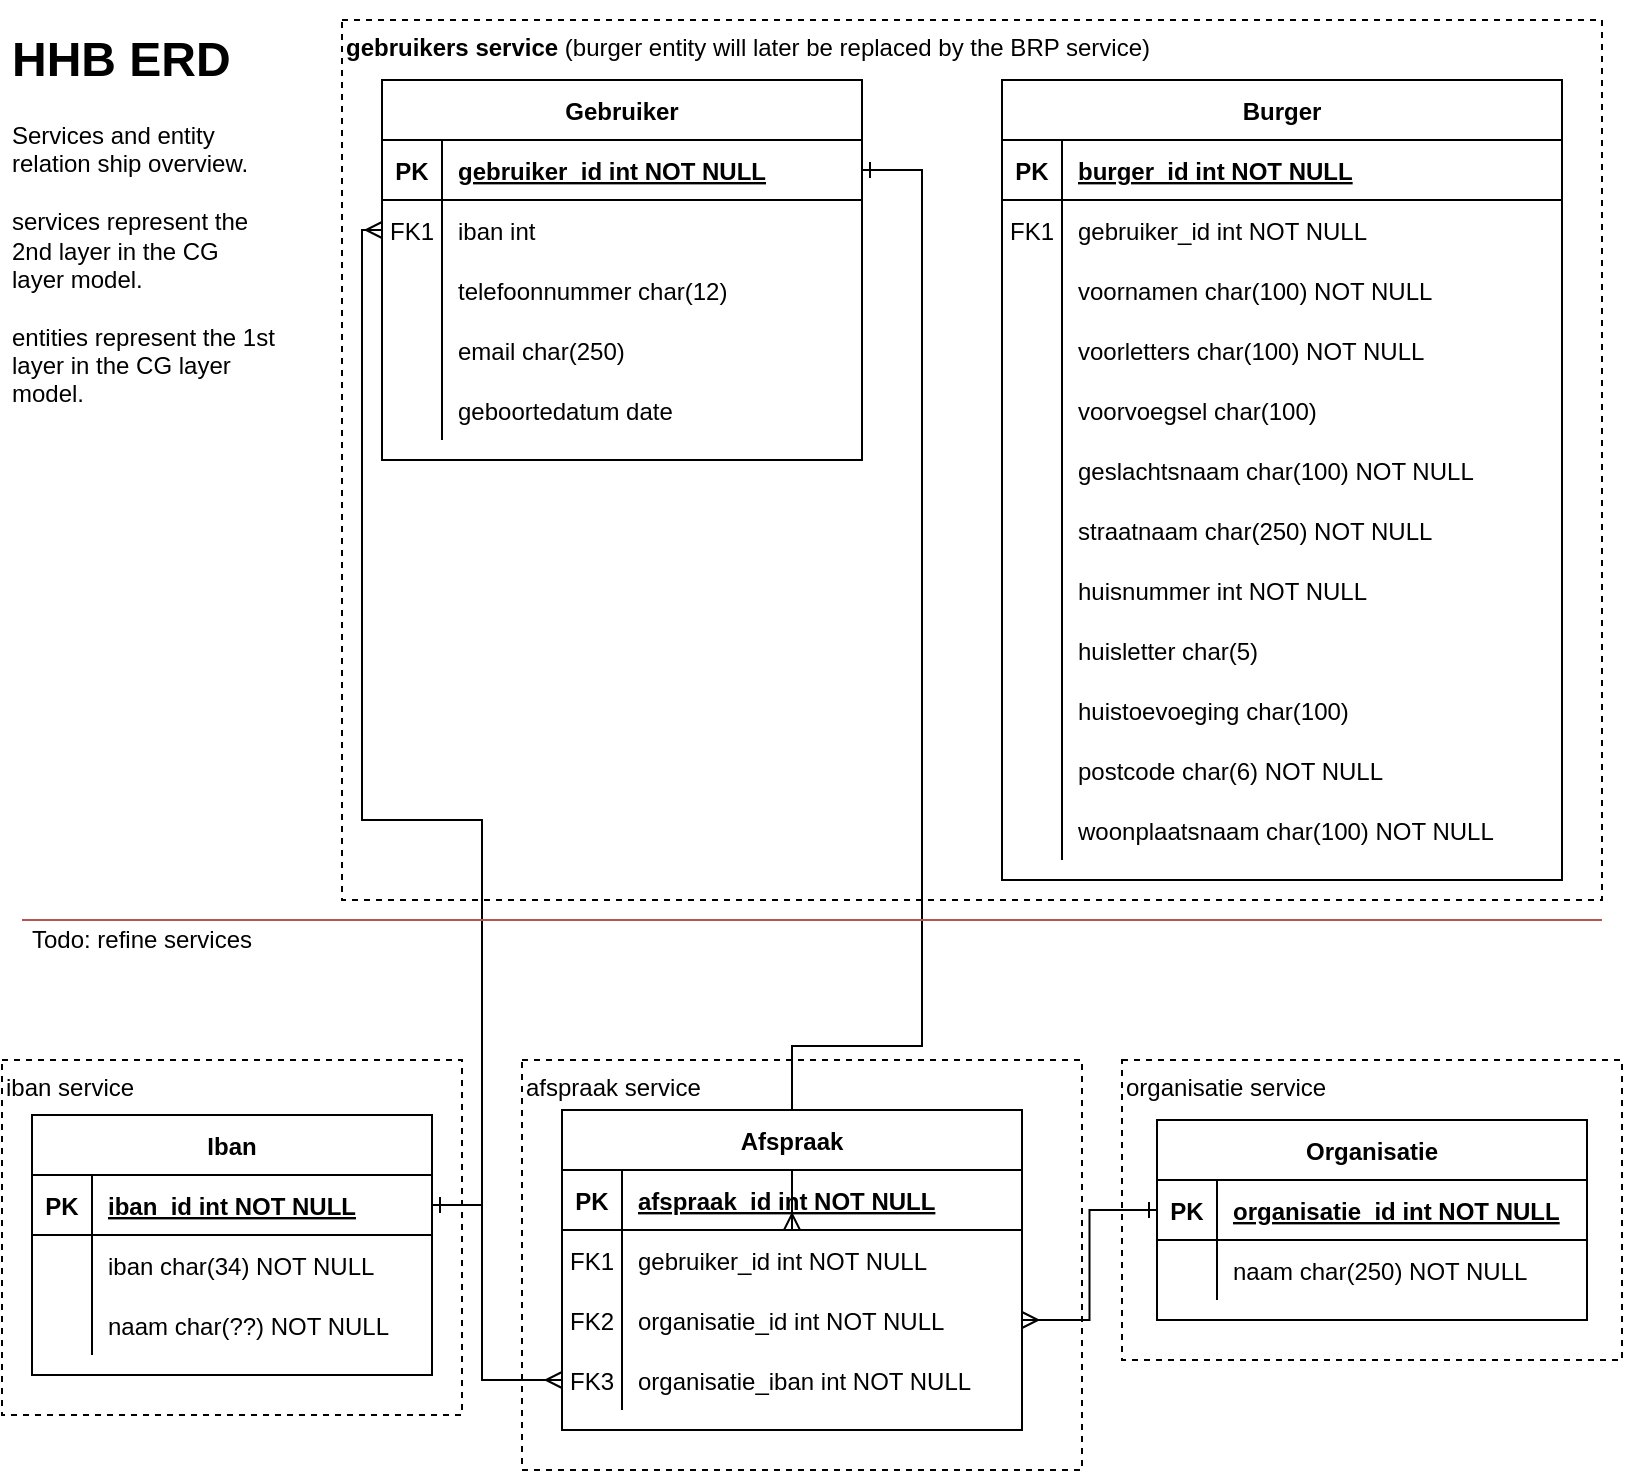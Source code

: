 <mxfile version="13.6.5">
    <diagram id="R2lEEEUBdFMjLlhIrx00" name="Page-1">
        <mxGraphModel dx="2228" dy="1733" grid="1" gridSize="10" guides="1" tooltips="1" connect="1" arrows="1" fold="1" page="1" pageScale="1" pageWidth="850" pageHeight="1100" math="0" shadow="0" extFonts="Permanent Marker^https://fonts.googleapis.com/css?family=Permanent+Marker">
            <root>
                <mxCell id="0"/>
                <mxCell id="1" parent="0"/>
                <mxCell id="XqIFykhKaimXrxazFcBB-3" value="afspraak&amp;nbsp;service" style="rounded=0;whiteSpace=wrap;html=1;align=left;fillColor=none;verticalAlign=top;dashed=1;" parent="1" vertex="1">
                    <mxGeometry x="-580" y="-560" width="280" height="205" as="geometry"/>
                </mxCell>
                <mxCell id="XqIFykhKaimXrxazFcBB-2" value="organisatie&amp;nbsp;service" style="rounded=0;whiteSpace=wrap;html=1;align=left;fillColor=none;verticalAlign=top;dashed=1;" parent="1" vertex="1">
                    <mxGeometry x="-280" y="-560" width="250" height="150" as="geometry"/>
                </mxCell>
                <mxCell id="XqIFykhKaimXrxazFcBB-1" value="&lt;b&gt;gebruikers&amp;nbsp;service &lt;/b&gt;(burger entity will later be replaced by the BRP service)" style="rounded=0;whiteSpace=wrap;html=1;align=left;fillColor=none;verticalAlign=top;dashed=1;" parent="1" vertex="1">
                    <mxGeometry x="-670" y="-1080" width="630" height="440" as="geometry"/>
                </mxCell>
                <mxCell id="RH9Z0IbQgSgg3mMqHIIC-17" style="edgeStyle=orthogonalEdgeStyle;rounded=0;orthogonalLoop=1;jettySize=auto;html=1;endArrow=ERone;endFill=0;startArrow=ERmany;startFill=0;exitX=0;exitY=0.5;exitDx=0;exitDy=0;entryX=1;entryY=0.5;entryDx=0;entryDy=0;" parent="1" source="RH9Z0IbQgSgg3mMqHIIC-14" target="RH9Z0IbQgSgg3mMqHIIC-2" edge="1">
                    <mxGeometry relative="1" as="geometry">
                        <Array as="points">
                            <mxPoint x="-660" y="-975"/>
                            <mxPoint x="-660" y="-680"/>
                            <mxPoint x="-600" y="-680"/>
                            <mxPoint x="-600" y="-487"/>
                        </Array>
                    </mxGeometry>
                </mxCell>
                <mxCell id="RH9Z0IbQgSgg3mMqHIIC-71" style="edgeStyle=orthogonalEdgeStyle;rounded=0;orthogonalLoop=1;jettySize=auto;html=1;startArrow=ERmany;startFill=0;endArrow=ERone;endFill=0;" parent="1" source="RH9Z0IbQgSgg3mMqHIIC-52" target="RH9Z0IbQgSgg3mMqHIIC-59" edge="1">
                    <mxGeometry relative="1" as="geometry"/>
                </mxCell>
                <mxCell id="RH9Z0IbQgSgg3mMqHIIC-72" style="edgeStyle=orthogonalEdgeStyle;rounded=0;orthogonalLoop=1;jettySize=auto;html=1;startArrow=ERmany;startFill=0;endArrow=ERone;endFill=0;entryX=1;entryY=0.5;entryDx=0;entryDy=0;exitX=0;exitY=0.5;exitDx=0;exitDy=0;" parent="1" source="RH9Z0IbQgSgg3mMqHIIC-55" target="RH9Z0IbQgSgg3mMqHIIC-2" edge="1">
                    <mxGeometry relative="1" as="geometry">
                        <Array as="points">
                            <mxPoint x="-600" y="-399.5"/>
                            <mxPoint x="-600" y="-487.5"/>
                        </Array>
                    </mxGeometry>
                </mxCell>
                <mxCell id="RH9Z0IbQgSgg3mMqHIIC-74" style="edgeStyle=orthogonalEdgeStyle;rounded=0;orthogonalLoop=1;jettySize=auto;html=1;startArrow=ERone;startFill=0;endArrow=ERmany;endFill=0;" parent="1" source="C-vyLk0tnHw3VtMMgP7b-24" target="RH9Z0IbQgSgg3mMqHIIC-49" edge="1">
                    <mxGeometry relative="1" as="geometry">
                        <Array as="points">
                            <mxPoint x="-380" y="-1005"/>
                            <mxPoint x="-380" y="-567"/>
                            <mxPoint x="-445" y="-567"/>
                        </Array>
                    </mxGeometry>
                </mxCell>
                <mxCell id="XqIFykhKaimXrxazFcBB-4" value="iban service" style="rounded=0;whiteSpace=wrap;html=1;align=left;fillColor=none;verticalAlign=top;dashed=1;" parent="1" vertex="1">
                    <mxGeometry x="-840" y="-560" width="230" height="177.5" as="geometry"/>
                </mxCell>
                <mxCell id="XqIFykhKaimXrxazFcBB-6" value="&lt;h1&gt;HHB ERD&lt;/h1&gt;&lt;div&gt;Services and entity relation ship overview.&lt;/div&gt;&lt;div&gt;&lt;br&gt;&lt;/div&gt;&lt;div&gt;services represent the 2nd layer in the CG layer model.&lt;/div&gt;&lt;div&gt;&lt;br&gt;&lt;/div&gt;&lt;div&gt;entities represent the 1st layer in the CG layer model.&lt;/div&gt;&lt;p&gt;&lt;br&gt;&lt;/p&gt;" style="text;html=1;strokeColor=none;fillColor=none;spacing=5;spacingTop=-20;whiteSpace=wrap;overflow=hidden;rounded=0;dashed=1;" parent="1" vertex="1">
                    <mxGeometry x="-840" y="-1080" width="140" height="210" as="geometry"/>
                </mxCell>
                <mxCell id="C-vyLk0tnHw3VtMMgP7b-2" value="Burger" style="shape=table;startSize=30;container=1;collapsible=1;childLayout=tableLayout;fixedRows=1;rowLines=0;fontStyle=1;align=center;resizeLast=1;" parent="1" vertex="1">
                    <mxGeometry x="-340" y="-1050" width="280" height="400" as="geometry"/>
                </mxCell>
                <mxCell id="C-vyLk0tnHw3VtMMgP7b-3" value="" style="shape=partialRectangle;collapsible=0;dropTarget=0;pointerEvents=0;fillColor=none;points=[[0,0.5],[1,0.5]];portConstraint=eastwest;top=0;left=0;right=0;bottom=1;" parent="C-vyLk0tnHw3VtMMgP7b-2" vertex="1">
                    <mxGeometry y="30" width="280" height="30" as="geometry"/>
                </mxCell>
                <mxCell id="C-vyLk0tnHw3VtMMgP7b-4" value="PK" style="shape=partialRectangle;overflow=hidden;connectable=0;fillColor=none;top=0;left=0;bottom=0;right=0;fontStyle=1;" parent="C-vyLk0tnHw3VtMMgP7b-3" vertex="1">
                    <mxGeometry width="30" height="30" as="geometry"/>
                </mxCell>
                <mxCell id="C-vyLk0tnHw3VtMMgP7b-5" value="burger_id int NOT NULL" style="shape=partialRectangle;overflow=hidden;connectable=0;fillColor=none;top=0;left=0;bottom=0;right=0;align=left;spacingLeft=6;fontStyle=5;" parent="C-vyLk0tnHw3VtMMgP7b-3" vertex="1">
                    <mxGeometry x="30" width="250" height="30" as="geometry"/>
                </mxCell>
                <mxCell id="7" style="shape=partialRectangle;collapsible=0;dropTarget=0;pointerEvents=0;fillColor=none;points=[[0,0.5],[1,0.5]];portConstraint=eastwest;top=0;left=0;right=0;bottom=0;" vertex="1" parent="C-vyLk0tnHw3VtMMgP7b-2">
                    <mxGeometry y="60" width="280" height="30" as="geometry"/>
                </mxCell>
                <mxCell id="8" value="FK1" style="shape=partialRectangle;overflow=hidden;connectable=0;fillColor=none;top=0;left=0;bottom=0;right=0;" vertex="1" parent="7">
                    <mxGeometry width="30" height="30" as="geometry"/>
                </mxCell>
                <mxCell id="9" value="gebruiker_id int NOT NULL" style="shape=partialRectangle;overflow=hidden;connectable=0;fillColor=none;top=0;left=0;bottom=0;right=0;align=left;spacingLeft=6;" vertex="1" parent="7">
                    <mxGeometry x="30" width="250" height="30" as="geometry"/>
                </mxCell>
                <mxCell id="RH9Z0IbQgSgg3mMqHIIC-18" style="shape=partialRectangle;collapsible=0;dropTarget=0;pointerEvents=0;fillColor=none;points=[[0,0.5],[1,0.5]];portConstraint=eastwest;top=0;left=0;right=0;bottom=0;" parent="C-vyLk0tnHw3VtMMgP7b-2" vertex="1">
                    <mxGeometry y="90" width="280" height="30" as="geometry"/>
                </mxCell>
                <mxCell id="RH9Z0IbQgSgg3mMqHIIC-19" style="shape=partialRectangle;overflow=hidden;connectable=0;fillColor=none;top=0;left=0;bottom=0;right=0;" parent="RH9Z0IbQgSgg3mMqHIIC-18" vertex="1">
                    <mxGeometry width="30" height="30" as="geometry"/>
                </mxCell>
                <mxCell id="RH9Z0IbQgSgg3mMqHIIC-20" value="voornamen char(100) NOT NULL" style="shape=partialRectangle;overflow=hidden;connectable=0;fillColor=none;top=0;left=0;bottom=0;right=0;align=left;spacingLeft=6;" parent="RH9Z0IbQgSgg3mMqHIIC-18" vertex="1">
                    <mxGeometry x="30" width="250" height="30" as="geometry"/>
                </mxCell>
                <mxCell id="XqIFykhKaimXrxazFcBB-24" style="shape=partialRectangle;collapsible=0;dropTarget=0;pointerEvents=0;fillColor=none;points=[[0,0.5],[1,0.5]];portConstraint=eastwest;top=0;left=0;right=0;bottom=0;" parent="C-vyLk0tnHw3VtMMgP7b-2" vertex="1">
                    <mxGeometry y="120" width="280" height="30" as="geometry"/>
                </mxCell>
                <mxCell id="XqIFykhKaimXrxazFcBB-25" style="shape=partialRectangle;overflow=hidden;connectable=0;fillColor=none;top=0;left=0;bottom=0;right=0;" parent="XqIFykhKaimXrxazFcBB-24" vertex="1">
                    <mxGeometry width="30" height="30" as="geometry"/>
                </mxCell>
                <mxCell id="XqIFykhKaimXrxazFcBB-26" value="voorletters char(100) NOT NULL" style="shape=partialRectangle;overflow=hidden;connectable=0;fillColor=none;top=0;left=0;bottom=0;right=0;align=left;spacingLeft=6;" parent="XqIFykhKaimXrxazFcBB-24" vertex="1">
                    <mxGeometry x="30" width="250" height="30" as="geometry"/>
                </mxCell>
                <mxCell id="RH9Z0IbQgSgg3mMqHIIC-21" style="shape=partialRectangle;collapsible=0;dropTarget=0;pointerEvents=0;fillColor=none;points=[[0,0.5],[1,0.5]];portConstraint=eastwest;top=0;left=0;right=0;bottom=0;" parent="C-vyLk0tnHw3VtMMgP7b-2" vertex="1">
                    <mxGeometry y="150" width="280" height="30" as="geometry"/>
                </mxCell>
                <mxCell id="RH9Z0IbQgSgg3mMqHIIC-22" style="shape=partialRectangle;overflow=hidden;connectable=0;fillColor=none;top=0;left=0;bottom=0;right=0;" parent="RH9Z0IbQgSgg3mMqHIIC-21" vertex="1">
                    <mxGeometry width="30" height="30" as="geometry"/>
                </mxCell>
                <mxCell id="RH9Z0IbQgSgg3mMqHIIC-23" value="voorvoegsel char(100) " style="shape=partialRectangle;overflow=hidden;connectable=0;fillColor=none;top=0;left=0;bottom=0;right=0;align=left;spacingLeft=6;" parent="RH9Z0IbQgSgg3mMqHIIC-21" vertex="1">
                    <mxGeometry x="30" width="250" height="30" as="geometry"/>
                </mxCell>
                <mxCell id="XqIFykhKaimXrxazFcBB-27" style="shape=partialRectangle;collapsible=0;dropTarget=0;pointerEvents=0;fillColor=none;points=[[0,0.5],[1,0.5]];portConstraint=eastwest;top=0;left=0;right=0;bottom=0;" parent="C-vyLk0tnHw3VtMMgP7b-2" vertex="1">
                    <mxGeometry y="180" width="280" height="30" as="geometry"/>
                </mxCell>
                <mxCell id="XqIFykhKaimXrxazFcBB-28" style="shape=partialRectangle;overflow=hidden;connectable=0;fillColor=none;top=0;left=0;bottom=0;right=0;" parent="XqIFykhKaimXrxazFcBB-27" vertex="1">
                    <mxGeometry width="30" height="30" as="geometry"/>
                </mxCell>
                <mxCell id="XqIFykhKaimXrxazFcBB-29" value="geslachtsnaam char(100) NOT NULL" style="shape=partialRectangle;overflow=hidden;connectable=0;fillColor=none;top=0;left=0;bottom=0;right=0;align=left;spacingLeft=6;" parent="XqIFykhKaimXrxazFcBB-27" vertex="1">
                    <mxGeometry x="30" width="250" height="30" as="geometry"/>
                </mxCell>
                <mxCell id="RH9Z0IbQgSgg3mMqHIIC-24" style="shape=partialRectangle;collapsible=0;dropTarget=0;pointerEvents=0;fillColor=none;points=[[0,0.5],[1,0.5]];portConstraint=eastwest;top=0;left=0;right=0;bottom=0;" parent="C-vyLk0tnHw3VtMMgP7b-2" vertex="1">
                    <mxGeometry y="210" width="280" height="30" as="geometry"/>
                </mxCell>
                <mxCell id="RH9Z0IbQgSgg3mMqHIIC-25" value="" style="shape=partialRectangle;overflow=hidden;connectable=0;fillColor=none;top=0;left=0;bottom=0;right=0;" parent="RH9Z0IbQgSgg3mMqHIIC-24" vertex="1">
                    <mxGeometry width="30" height="30" as="geometry"/>
                </mxCell>
                <mxCell id="RH9Z0IbQgSgg3mMqHIIC-26" value="straatnaam char(250) NOT NULL" style="shape=partialRectangle;overflow=hidden;connectable=0;fillColor=none;top=0;left=0;bottom=0;right=0;align=left;spacingLeft=6;" parent="RH9Z0IbQgSgg3mMqHIIC-24" vertex="1">
                    <mxGeometry x="30" width="250" height="30" as="geometry"/>
                </mxCell>
                <mxCell id="XqIFykhKaimXrxazFcBB-30" style="shape=partialRectangle;collapsible=0;dropTarget=0;pointerEvents=0;fillColor=none;points=[[0,0.5],[1,0.5]];portConstraint=eastwest;top=0;left=0;right=0;bottom=0;" parent="C-vyLk0tnHw3VtMMgP7b-2" vertex="1">
                    <mxGeometry y="240" width="280" height="30" as="geometry"/>
                </mxCell>
                <mxCell id="XqIFykhKaimXrxazFcBB-31" style="shape=partialRectangle;overflow=hidden;connectable=0;fillColor=none;top=0;left=0;bottom=0;right=0;" parent="XqIFykhKaimXrxazFcBB-30" vertex="1">
                    <mxGeometry width="30" height="30" as="geometry"/>
                </mxCell>
                <mxCell id="XqIFykhKaimXrxazFcBB-32" value="huisnummer int NOT NULL" style="shape=partialRectangle;overflow=hidden;connectable=0;fillColor=none;top=0;left=0;bottom=0;right=0;align=left;spacingLeft=6;" parent="XqIFykhKaimXrxazFcBB-30" vertex="1">
                    <mxGeometry x="30" width="250" height="30" as="geometry"/>
                </mxCell>
                <mxCell id="XqIFykhKaimXrxazFcBB-33" style="shape=partialRectangle;collapsible=0;dropTarget=0;pointerEvents=0;fillColor=none;points=[[0,0.5],[1,0.5]];portConstraint=eastwest;top=0;left=0;right=0;bottom=0;" parent="C-vyLk0tnHw3VtMMgP7b-2" vertex="1">
                    <mxGeometry y="270" width="280" height="30" as="geometry"/>
                </mxCell>
                <mxCell id="XqIFykhKaimXrxazFcBB-34" style="shape=partialRectangle;overflow=hidden;connectable=0;fillColor=none;top=0;left=0;bottom=0;right=0;" parent="XqIFykhKaimXrxazFcBB-33" vertex="1">
                    <mxGeometry width="30" height="30" as="geometry"/>
                </mxCell>
                <mxCell id="XqIFykhKaimXrxazFcBB-35" value="huisletter char(5)" style="shape=partialRectangle;overflow=hidden;connectable=0;fillColor=none;top=0;left=0;bottom=0;right=0;align=left;spacingLeft=6;" parent="XqIFykhKaimXrxazFcBB-33" vertex="1">
                    <mxGeometry x="30" width="250" height="30" as="geometry"/>
                </mxCell>
                <mxCell id="XqIFykhKaimXrxazFcBB-36" style="shape=partialRectangle;collapsible=0;dropTarget=0;pointerEvents=0;fillColor=none;points=[[0,0.5],[1,0.5]];portConstraint=eastwest;top=0;left=0;right=0;bottom=0;" parent="C-vyLk0tnHw3VtMMgP7b-2" vertex="1">
                    <mxGeometry y="300" width="280" height="30" as="geometry"/>
                </mxCell>
                <mxCell id="XqIFykhKaimXrxazFcBB-37" style="shape=partialRectangle;overflow=hidden;connectable=0;fillColor=none;top=0;left=0;bottom=0;right=0;" parent="XqIFykhKaimXrxazFcBB-36" vertex="1">
                    <mxGeometry width="30" height="30" as="geometry"/>
                </mxCell>
                <mxCell id="XqIFykhKaimXrxazFcBB-38" value="huistoevoeging char(100)" style="shape=partialRectangle;overflow=hidden;connectable=0;fillColor=none;top=0;left=0;bottom=0;right=0;align=left;spacingLeft=6;" parent="XqIFykhKaimXrxazFcBB-36" vertex="1">
                    <mxGeometry x="30" width="250" height="30" as="geometry"/>
                </mxCell>
                <mxCell id="RH9Z0IbQgSgg3mMqHIIC-27" style="shape=partialRectangle;collapsible=0;dropTarget=0;pointerEvents=0;fillColor=none;points=[[0,0.5],[1,0.5]];portConstraint=eastwest;top=0;left=0;right=0;bottom=0;" parent="C-vyLk0tnHw3VtMMgP7b-2" vertex="1">
                    <mxGeometry y="330" width="280" height="30" as="geometry"/>
                </mxCell>
                <mxCell id="RH9Z0IbQgSgg3mMqHIIC-28" style="shape=partialRectangle;overflow=hidden;connectable=0;fillColor=none;top=0;left=0;bottom=0;right=0;" parent="RH9Z0IbQgSgg3mMqHIIC-27" vertex="1">
                    <mxGeometry width="30" height="30" as="geometry"/>
                </mxCell>
                <mxCell id="RH9Z0IbQgSgg3mMqHIIC-29" value="postcode char(6) NOT NULL" style="shape=partialRectangle;overflow=hidden;connectable=0;fillColor=none;top=0;left=0;bottom=0;right=0;align=left;spacingLeft=6;" parent="RH9Z0IbQgSgg3mMqHIIC-27" vertex="1">
                    <mxGeometry x="30" width="250" height="30" as="geometry"/>
                </mxCell>
                <mxCell id="RH9Z0IbQgSgg3mMqHIIC-30" style="shape=partialRectangle;collapsible=0;dropTarget=0;pointerEvents=0;fillColor=none;points=[[0,0.5],[1,0.5]];portConstraint=eastwest;top=0;left=0;right=0;bottom=0;" parent="C-vyLk0tnHw3VtMMgP7b-2" vertex="1">
                    <mxGeometry y="360" width="280" height="30" as="geometry"/>
                </mxCell>
                <mxCell id="RH9Z0IbQgSgg3mMqHIIC-31" style="shape=partialRectangle;overflow=hidden;connectable=0;fillColor=none;top=0;left=0;bottom=0;right=0;" parent="RH9Z0IbQgSgg3mMqHIIC-30" vertex="1">
                    <mxGeometry width="30" height="30" as="geometry"/>
                </mxCell>
                <mxCell id="RH9Z0IbQgSgg3mMqHIIC-32" value="woonplaatsnaam char(100) NOT NULL" style="shape=partialRectangle;overflow=hidden;connectable=0;fillColor=none;top=0;left=0;bottom=0;right=0;align=left;spacingLeft=6;" parent="RH9Z0IbQgSgg3mMqHIIC-30" vertex="1">
                    <mxGeometry x="30" width="250" height="30" as="geometry"/>
                </mxCell>
                <mxCell id="C-vyLk0tnHw3VtMMgP7b-23" value="Gebruiker" style="shape=table;startSize=30;container=1;collapsible=1;childLayout=tableLayout;fixedRows=1;rowLines=0;fontStyle=1;align=center;resizeLast=1;" parent="1" vertex="1">
                    <mxGeometry x="-650" y="-1050" width="240" height="190" as="geometry">
                        <mxRectangle x="120" y="150" width="90" height="30" as="alternateBounds"/>
                    </mxGeometry>
                </mxCell>
                <mxCell id="C-vyLk0tnHw3VtMMgP7b-24" value="" style="shape=partialRectangle;collapsible=0;dropTarget=0;pointerEvents=0;fillColor=none;points=[[0,0.5],[1,0.5]];portConstraint=eastwest;top=0;left=0;right=0;bottom=1;" parent="C-vyLk0tnHw3VtMMgP7b-23" vertex="1">
                    <mxGeometry y="30" width="240" height="30" as="geometry"/>
                </mxCell>
                <mxCell id="C-vyLk0tnHw3VtMMgP7b-25" value="PK" style="shape=partialRectangle;overflow=hidden;connectable=0;fillColor=none;top=0;left=0;bottom=0;right=0;fontStyle=1;" parent="C-vyLk0tnHw3VtMMgP7b-24" vertex="1">
                    <mxGeometry width="30" height="30" as="geometry"/>
                </mxCell>
                <mxCell id="C-vyLk0tnHw3VtMMgP7b-26" value="gebruiker_id int NOT NULL " style="shape=partialRectangle;overflow=hidden;connectable=0;fillColor=none;top=0;left=0;bottom=0;right=0;align=left;spacingLeft=6;fontStyle=5;" parent="C-vyLk0tnHw3VtMMgP7b-24" vertex="1">
                    <mxGeometry x="30" width="210" height="30" as="geometry"/>
                </mxCell>
                <mxCell id="RH9Z0IbQgSgg3mMqHIIC-14" style="shape=partialRectangle;collapsible=0;dropTarget=0;pointerEvents=0;fillColor=none;points=[[0,0.5],[1,0.5]];portConstraint=eastwest;top=0;left=0;right=0;bottom=0;" parent="C-vyLk0tnHw3VtMMgP7b-23" vertex="1">
                    <mxGeometry y="60" width="240" height="30" as="geometry"/>
                </mxCell>
                <mxCell id="RH9Z0IbQgSgg3mMqHIIC-15" value="FK1" style="shape=partialRectangle;overflow=hidden;connectable=0;fillColor=none;top=0;left=0;bottom=0;right=0;" parent="RH9Z0IbQgSgg3mMqHIIC-14" vertex="1">
                    <mxGeometry width="30" height="30" as="geometry"/>
                </mxCell>
                <mxCell id="RH9Z0IbQgSgg3mMqHIIC-16" value="iban int" style="shape=partialRectangle;overflow=hidden;connectable=0;fillColor=none;top=0;left=0;bottom=0;right=0;align=left;spacingLeft=6;" parent="RH9Z0IbQgSgg3mMqHIIC-14" vertex="1">
                    <mxGeometry x="30" width="210" height="30" as="geometry"/>
                </mxCell>
                <mxCell id="XqIFykhKaimXrxazFcBB-10" style="shape=partialRectangle;collapsible=0;dropTarget=0;pointerEvents=0;fillColor=none;points=[[0,0.5],[1,0.5]];portConstraint=eastwest;top=0;left=0;right=0;bottom=0;" parent="C-vyLk0tnHw3VtMMgP7b-23" vertex="1">
                    <mxGeometry y="90" width="240" height="30" as="geometry"/>
                </mxCell>
                <mxCell id="XqIFykhKaimXrxazFcBB-11" style="shape=partialRectangle;overflow=hidden;connectable=0;fillColor=none;top=0;left=0;bottom=0;right=0;" parent="XqIFykhKaimXrxazFcBB-10" vertex="1">
                    <mxGeometry width="30" height="30" as="geometry"/>
                </mxCell>
                <mxCell id="XqIFykhKaimXrxazFcBB-12" value="telefoonnummer char(12)" style="shape=partialRectangle;overflow=hidden;connectable=0;fillColor=none;top=0;left=0;bottom=0;right=0;align=left;spacingLeft=6;" parent="XqIFykhKaimXrxazFcBB-10" vertex="1">
                    <mxGeometry x="30" width="210" height="30" as="geometry"/>
                </mxCell>
                <mxCell id="XqIFykhKaimXrxazFcBB-13" style="shape=partialRectangle;collapsible=0;dropTarget=0;pointerEvents=0;fillColor=none;points=[[0,0.5],[1,0.5]];portConstraint=eastwest;top=0;left=0;right=0;bottom=0;" parent="C-vyLk0tnHw3VtMMgP7b-23" vertex="1">
                    <mxGeometry y="120" width="240" height="30" as="geometry"/>
                </mxCell>
                <mxCell id="XqIFykhKaimXrxazFcBB-14" style="shape=partialRectangle;overflow=hidden;connectable=0;fillColor=none;top=0;left=0;bottom=0;right=0;" parent="XqIFykhKaimXrxazFcBB-13" vertex="1">
                    <mxGeometry width="30" height="30" as="geometry"/>
                </mxCell>
                <mxCell id="XqIFykhKaimXrxazFcBB-15" value="email char(250)" style="shape=partialRectangle;overflow=hidden;connectable=0;fillColor=none;top=0;left=0;bottom=0;right=0;align=left;spacingLeft=6;" parent="XqIFykhKaimXrxazFcBB-13" vertex="1">
                    <mxGeometry x="30" width="210" height="30" as="geometry"/>
                </mxCell>
                <mxCell id="XqIFykhKaimXrxazFcBB-21" style="shape=partialRectangle;collapsible=0;dropTarget=0;pointerEvents=0;fillColor=none;points=[[0,0.5],[1,0.5]];portConstraint=eastwest;top=0;left=0;right=0;bottom=0;" parent="C-vyLk0tnHw3VtMMgP7b-23" vertex="1">
                    <mxGeometry y="150" width="240" height="30" as="geometry"/>
                </mxCell>
                <mxCell id="XqIFykhKaimXrxazFcBB-22" style="shape=partialRectangle;overflow=hidden;connectable=0;fillColor=none;top=0;left=0;bottom=0;right=0;" parent="XqIFykhKaimXrxazFcBB-21" vertex="1">
                    <mxGeometry width="30" height="30" as="geometry"/>
                </mxCell>
                <mxCell id="XqIFykhKaimXrxazFcBB-23" value="geboortedatum date" style="shape=partialRectangle;overflow=hidden;connectable=0;fillColor=none;top=0;left=0;bottom=0;right=0;align=left;spacingLeft=6;" parent="XqIFykhKaimXrxazFcBB-21" vertex="1">
                    <mxGeometry x="30" width="210" height="30" as="geometry"/>
                </mxCell>
                <mxCell id="RH9Z0IbQgSgg3mMqHIIC-1" value="Iban" style="shape=table;startSize=30;container=1;collapsible=1;childLayout=tableLayout;fixedRows=1;rowLines=0;fontStyle=1;align=center;resizeLast=1;" parent="1" vertex="1">
                    <mxGeometry x="-825" y="-532.5" width="200" height="130" as="geometry"/>
                </mxCell>
                <mxCell id="RH9Z0IbQgSgg3mMqHIIC-2" value="" style="shape=partialRectangle;collapsible=0;dropTarget=0;pointerEvents=0;fillColor=none;top=0;left=0;bottom=1;right=0;points=[[0,0.5],[1,0.5]];portConstraint=eastwest;" parent="RH9Z0IbQgSgg3mMqHIIC-1" vertex="1">
                    <mxGeometry y="30" width="200" height="30" as="geometry"/>
                </mxCell>
                <mxCell id="RH9Z0IbQgSgg3mMqHIIC-3" value="PK" style="shape=partialRectangle;connectable=0;fillColor=none;top=0;left=0;bottom=0;right=0;fontStyle=1;overflow=hidden;" parent="RH9Z0IbQgSgg3mMqHIIC-2" vertex="1">
                    <mxGeometry width="30" height="30" as="geometry"/>
                </mxCell>
                <mxCell id="RH9Z0IbQgSgg3mMqHIIC-4" value="iban_id int NOT NULL" style="shape=partialRectangle;connectable=0;fillColor=none;top=0;left=0;bottom=0;right=0;align=left;spacingLeft=6;fontStyle=5;overflow=hidden;" parent="RH9Z0IbQgSgg3mMqHIIC-2" vertex="1">
                    <mxGeometry x="30" width="170" height="30" as="geometry"/>
                </mxCell>
                <mxCell id="RH9Z0IbQgSgg3mMqHIIC-5" value="" style="shape=partialRectangle;collapsible=0;dropTarget=0;pointerEvents=0;fillColor=none;top=0;left=0;bottom=0;right=0;points=[[0,0.5],[1,0.5]];portConstraint=eastwest;" parent="RH9Z0IbQgSgg3mMqHIIC-1" vertex="1">
                    <mxGeometry y="60" width="200" height="30" as="geometry"/>
                </mxCell>
                <mxCell id="RH9Z0IbQgSgg3mMqHIIC-6" value="" style="shape=partialRectangle;connectable=0;fillColor=none;top=0;left=0;bottom=0;right=0;editable=1;overflow=hidden;" parent="RH9Z0IbQgSgg3mMqHIIC-5" vertex="1">
                    <mxGeometry width="30" height="30" as="geometry"/>
                </mxCell>
                <mxCell id="RH9Z0IbQgSgg3mMqHIIC-7" value="iban char(34) NOT NULL" style="shape=partialRectangle;connectable=0;fillColor=none;top=0;left=0;bottom=0;right=0;align=left;spacingLeft=6;overflow=hidden;" parent="RH9Z0IbQgSgg3mMqHIIC-5" vertex="1">
                    <mxGeometry x="30" width="170" height="30" as="geometry"/>
                </mxCell>
                <mxCell id="RH9Z0IbQgSgg3mMqHIIC-8" value="" style="shape=partialRectangle;collapsible=0;dropTarget=0;pointerEvents=0;fillColor=none;top=0;left=0;bottom=0;right=0;points=[[0,0.5],[1,0.5]];portConstraint=eastwest;" parent="RH9Z0IbQgSgg3mMqHIIC-1" vertex="1">
                    <mxGeometry y="90" width="200" height="30" as="geometry"/>
                </mxCell>
                <mxCell id="RH9Z0IbQgSgg3mMqHIIC-9" value="" style="shape=partialRectangle;connectable=0;fillColor=none;top=0;left=0;bottom=0;right=0;editable=1;overflow=hidden;" parent="RH9Z0IbQgSgg3mMqHIIC-8" vertex="1">
                    <mxGeometry width="30" height="30" as="geometry"/>
                </mxCell>
                <mxCell id="RH9Z0IbQgSgg3mMqHIIC-10" value="naam char(??) NOT NULL" style="shape=partialRectangle;connectable=0;fillColor=none;top=0;left=0;bottom=0;right=0;align=left;spacingLeft=6;overflow=hidden;" parent="RH9Z0IbQgSgg3mMqHIIC-8" vertex="1">
                    <mxGeometry x="30" width="170" height="30" as="geometry"/>
                </mxCell>
                <mxCell id="RH9Z0IbQgSgg3mMqHIIC-45" value="Afspraak" style="shape=table;startSize=30;container=1;collapsible=1;childLayout=tableLayout;fixedRows=1;rowLines=0;fontStyle=1;align=center;resizeLast=1;" parent="1" vertex="1">
                    <mxGeometry x="-560" y="-535" width="230" height="160" as="geometry"/>
                </mxCell>
                <mxCell id="RH9Z0IbQgSgg3mMqHIIC-46" value="" style="shape=partialRectangle;collapsible=0;dropTarget=0;pointerEvents=0;fillColor=none;top=0;left=0;bottom=1;right=0;points=[[0,0.5],[1,0.5]];portConstraint=eastwest;" parent="RH9Z0IbQgSgg3mMqHIIC-45" vertex="1">
                    <mxGeometry y="30" width="230" height="30" as="geometry"/>
                </mxCell>
                <mxCell id="RH9Z0IbQgSgg3mMqHIIC-47" value="PK" style="shape=partialRectangle;connectable=0;fillColor=none;top=0;left=0;bottom=0;right=0;fontStyle=1;overflow=hidden;" parent="RH9Z0IbQgSgg3mMqHIIC-46" vertex="1">
                    <mxGeometry width="30" height="30" as="geometry"/>
                </mxCell>
                <mxCell id="RH9Z0IbQgSgg3mMqHIIC-48" value="afspraak_id int NOT NULL" style="shape=partialRectangle;connectable=0;fillColor=none;top=0;left=0;bottom=0;right=0;align=left;spacingLeft=6;fontStyle=5;overflow=hidden;" parent="RH9Z0IbQgSgg3mMqHIIC-46" vertex="1">
                    <mxGeometry x="30" width="200" height="30" as="geometry"/>
                </mxCell>
                <mxCell id="RH9Z0IbQgSgg3mMqHIIC-49" value="" style="shape=partialRectangle;collapsible=0;dropTarget=0;pointerEvents=0;fillColor=none;top=0;left=0;bottom=0;right=0;points=[[0,0.5],[1,0.5]];portConstraint=eastwest;" parent="RH9Z0IbQgSgg3mMqHIIC-45" vertex="1">
                    <mxGeometry y="60" width="230" height="30" as="geometry"/>
                </mxCell>
                <mxCell id="RH9Z0IbQgSgg3mMqHIIC-50" value="FK1" style="shape=partialRectangle;connectable=0;fillColor=none;top=0;left=0;bottom=0;right=0;editable=1;overflow=hidden;" parent="RH9Z0IbQgSgg3mMqHIIC-49" vertex="1">
                    <mxGeometry width="30" height="30" as="geometry"/>
                </mxCell>
                <mxCell id="RH9Z0IbQgSgg3mMqHIIC-51" value="gebruiker_id int NOT NULL" style="shape=partialRectangle;connectable=0;fillColor=none;top=0;left=0;bottom=0;right=0;align=left;spacingLeft=6;overflow=hidden;" parent="RH9Z0IbQgSgg3mMqHIIC-49" vertex="1">
                    <mxGeometry x="30" width="200" height="30" as="geometry"/>
                </mxCell>
                <mxCell id="RH9Z0IbQgSgg3mMqHIIC-52" value="" style="shape=partialRectangle;collapsible=0;dropTarget=0;pointerEvents=0;fillColor=none;top=0;left=0;bottom=0;right=0;points=[[0,0.5],[1,0.5]];portConstraint=eastwest;" parent="RH9Z0IbQgSgg3mMqHIIC-45" vertex="1">
                    <mxGeometry y="90" width="230" height="30" as="geometry"/>
                </mxCell>
                <mxCell id="RH9Z0IbQgSgg3mMqHIIC-53" value="FK2" style="shape=partialRectangle;connectable=0;fillColor=none;top=0;left=0;bottom=0;right=0;editable=1;overflow=hidden;" parent="RH9Z0IbQgSgg3mMqHIIC-52" vertex="1">
                    <mxGeometry width="30" height="30" as="geometry"/>
                </mxCell>
                <mxCell id="RH9Z0IbQgSgg3mMqHIIC-54" value="organisatie_id int NOT NULL" style="shape=partialRectangle;connectable=0;fillColor=none;top=0;left=0;bottom=0;right=0;align=left;spacingLeft=6;overflow=hidden;" parent="RH9Z0IbQgSgg3mMqHIIC-52" vertex="1">
                    <mxGeometry x="30" width="200" height="30" as="geometry"/>
                </mxCell>
                <mxCell id="RH9Z0IbQgSgg3mMqHIIC-55" value="" style="shape=partialRectangle;collapsible=0;dropTarget=0;pointerEvents=0;fillColor=none;top=0;left=0;bottom=0;right=0;points=[[0,0.5],[1,0.5]];portConstraint=eastwest;" parent="RH9Z0IbQgSgg3mMqHIIC-45" vertex="1">
                    <mxGeometry y="120" width="230" height="30" as="geometry"/>
                </mxCell>
                <mxCell id="RH9Z0IbQgSgg3mMqHIIC-56" value="FK3" style="shape=partialRectangle;connectable=0;fillColor=none;top=0;left=0;bottom=0;right=0;editable=1;overflow=hidden;" parent="RH9Z0IbQgSgg3mMqHIIC-55" vertex="1">
                    <mxGeometry width="30" height="30" as="geometry"/>
                </mxCell>
                <mxCell id="RH9Z0IbQgSgg3mMqHIIC-57" value="organisatie_iban int NOT NULL" style="shape=partialRectangle;connectable=0;fillColor=none;top=0;left=0;bottom=0;right=0;align=left;spacingLeft=6;overflow=hidden;" parent="RH9Z0IbQgSgg3mMqHIIC-55" vertex="1">
                    <mxGeometry x="30" width="200" height="30" as="geometry"/>
                </mxCell>
                <mxCell id="RH9Z0IbQgSgg3mMqHIIC-58" value="Organisatie" style="shape=table;startSize=30;container=1;collapsible=1;childLayout=tableLayout;fixedRows=1;rowLines=0;fontStyle=1;align=center;resizeLast=1;" parent="1" vertex="1">
                    <mxGeometry x="-262.5" y="-530" width="215" height="100" as="geometry"/>
                </mxCell>
                <mxCell id="RH9Z0IbQgSgg3mMqHIIC-59" value="" style="shape=partialRectangle;collapsible=0;dropTarget=0;pointerEvents=0;fillColor=none;top=0;left=0;bottom=1;right=0;points=[[0,0.5],[1,0.5]];portConstraint=eastwest;" parent="RH9Z0IbQgSgg3mMqHIIC-58" vertex="1">
                    <mxGeometry y="30" width="215" height="30" as="geometry"/>
                </mxCell>
                <mxCell id="RH9Z0IbQgSgg3mMqHIIC-60" value="PK" style="shape=partialRectangle;connectable=0;fillColor=none;top=0;left=0;bottom=0;right=0;fontStyle=1;overflow=hidden;" parent="RH9Z0IbQgSgg3mMqHIIC-59" vertex="1">
                    <mxGeometry width="30" height="30" as="geometry"/>
                </mxCell>
                <mxCell id="RH9Z0IbQgSgg3mMqHIIC-61" value="organisatie_id int NOT NULL" style="shape=partialRectangle;connectable=0;fillColor=none;top=0;left=0;bottom=0;right=0;align=left;spacingLeft=6;fontStyle=5;overflow=hidden;" parent="RH9Z0IbQgSgg3mMqHIIC-59" vertex="1">
                    <mxGeometry x="30" width="185" height="30" as="geometry"/>
                </mxCell>
                <mxCell id="RH9Z0IbQgSgg3mMqHIIC-62" value="" style="shape=partialRectangle;collapsible=0;dropTarget=0;pointerEvents=0;fillColor=none;top=0;left=0;bottom=0;right=0;points=[[0,0.5],[1,0.5]];portConstraint=eastwest;" parent="RH9Z0IbQgSgg3mMqHIIC-58" vertex="1">
                    <mxGeometry y="60" width="215" height="30" as="geometry"/>
                </mxCell>
                <mxCell id="RH9Z0IbQgSgg3mMqHIIC-63" value="" style="shape=partialRectangle;connectable=0;fillColor=none;top=0;left=0;bottom=0;right=0;editable=1;overflow=hidden;" parent="RH9Z0IbQgSgg3mMqHIIC-62" vertex="1">
                    <mxGeometry width="30" height="30" as="geometry"/>
                </mxCell>
                <mxCell id="RH9Z0IbQgSgg3mMqHIIC-64" value="naam char(250) NOT NULL" style="shape=partialRectangle;connectable=0;fillColor=none;top=0;left=0;bottom=0;right=0;align=left;spacingLeft=6;overflow=hidden;" parent="RH9Z0IbQgSgg3mMqHIIC-62" vertex="1">
                    <mxGeometry x="30" width="185" height="30" as="geometry"/>
                </mxCell>
                <mxCell id="XqIFykhKaimXrxazFcBB-16" value="" style="endArrow=none;html=1;fillColor=#f8cecc;strokeColor=#b85450;" parent="1" edge="1">
                    <mxGeometry width="50" height="50" relative="1" as="geometry">
                        <mxPoint x="-830" y="-630" as="sourcePoint"/>
                        <mxPoint x="-40" y="-630" as="targetPoint"/>
                    </mxGeometry>
                </mxCell>
                <mxCell id="XqIFykhKaimXrxazFcBB-17" value="Todo: refine services" style="text;html=1;strokeColor=none;fillColor=none;align=center;verticalAlign=middle;whiteSpace=wrap;rounded=0;dashed=1;" parent="1" vertex="1">
                    <mxGeometry x="-830" y="-630" width="120" height="20" as="geometry"/>
                </mxCell>
            </root>
        </mxGraphModel>
    </diagram>
</mxfile>